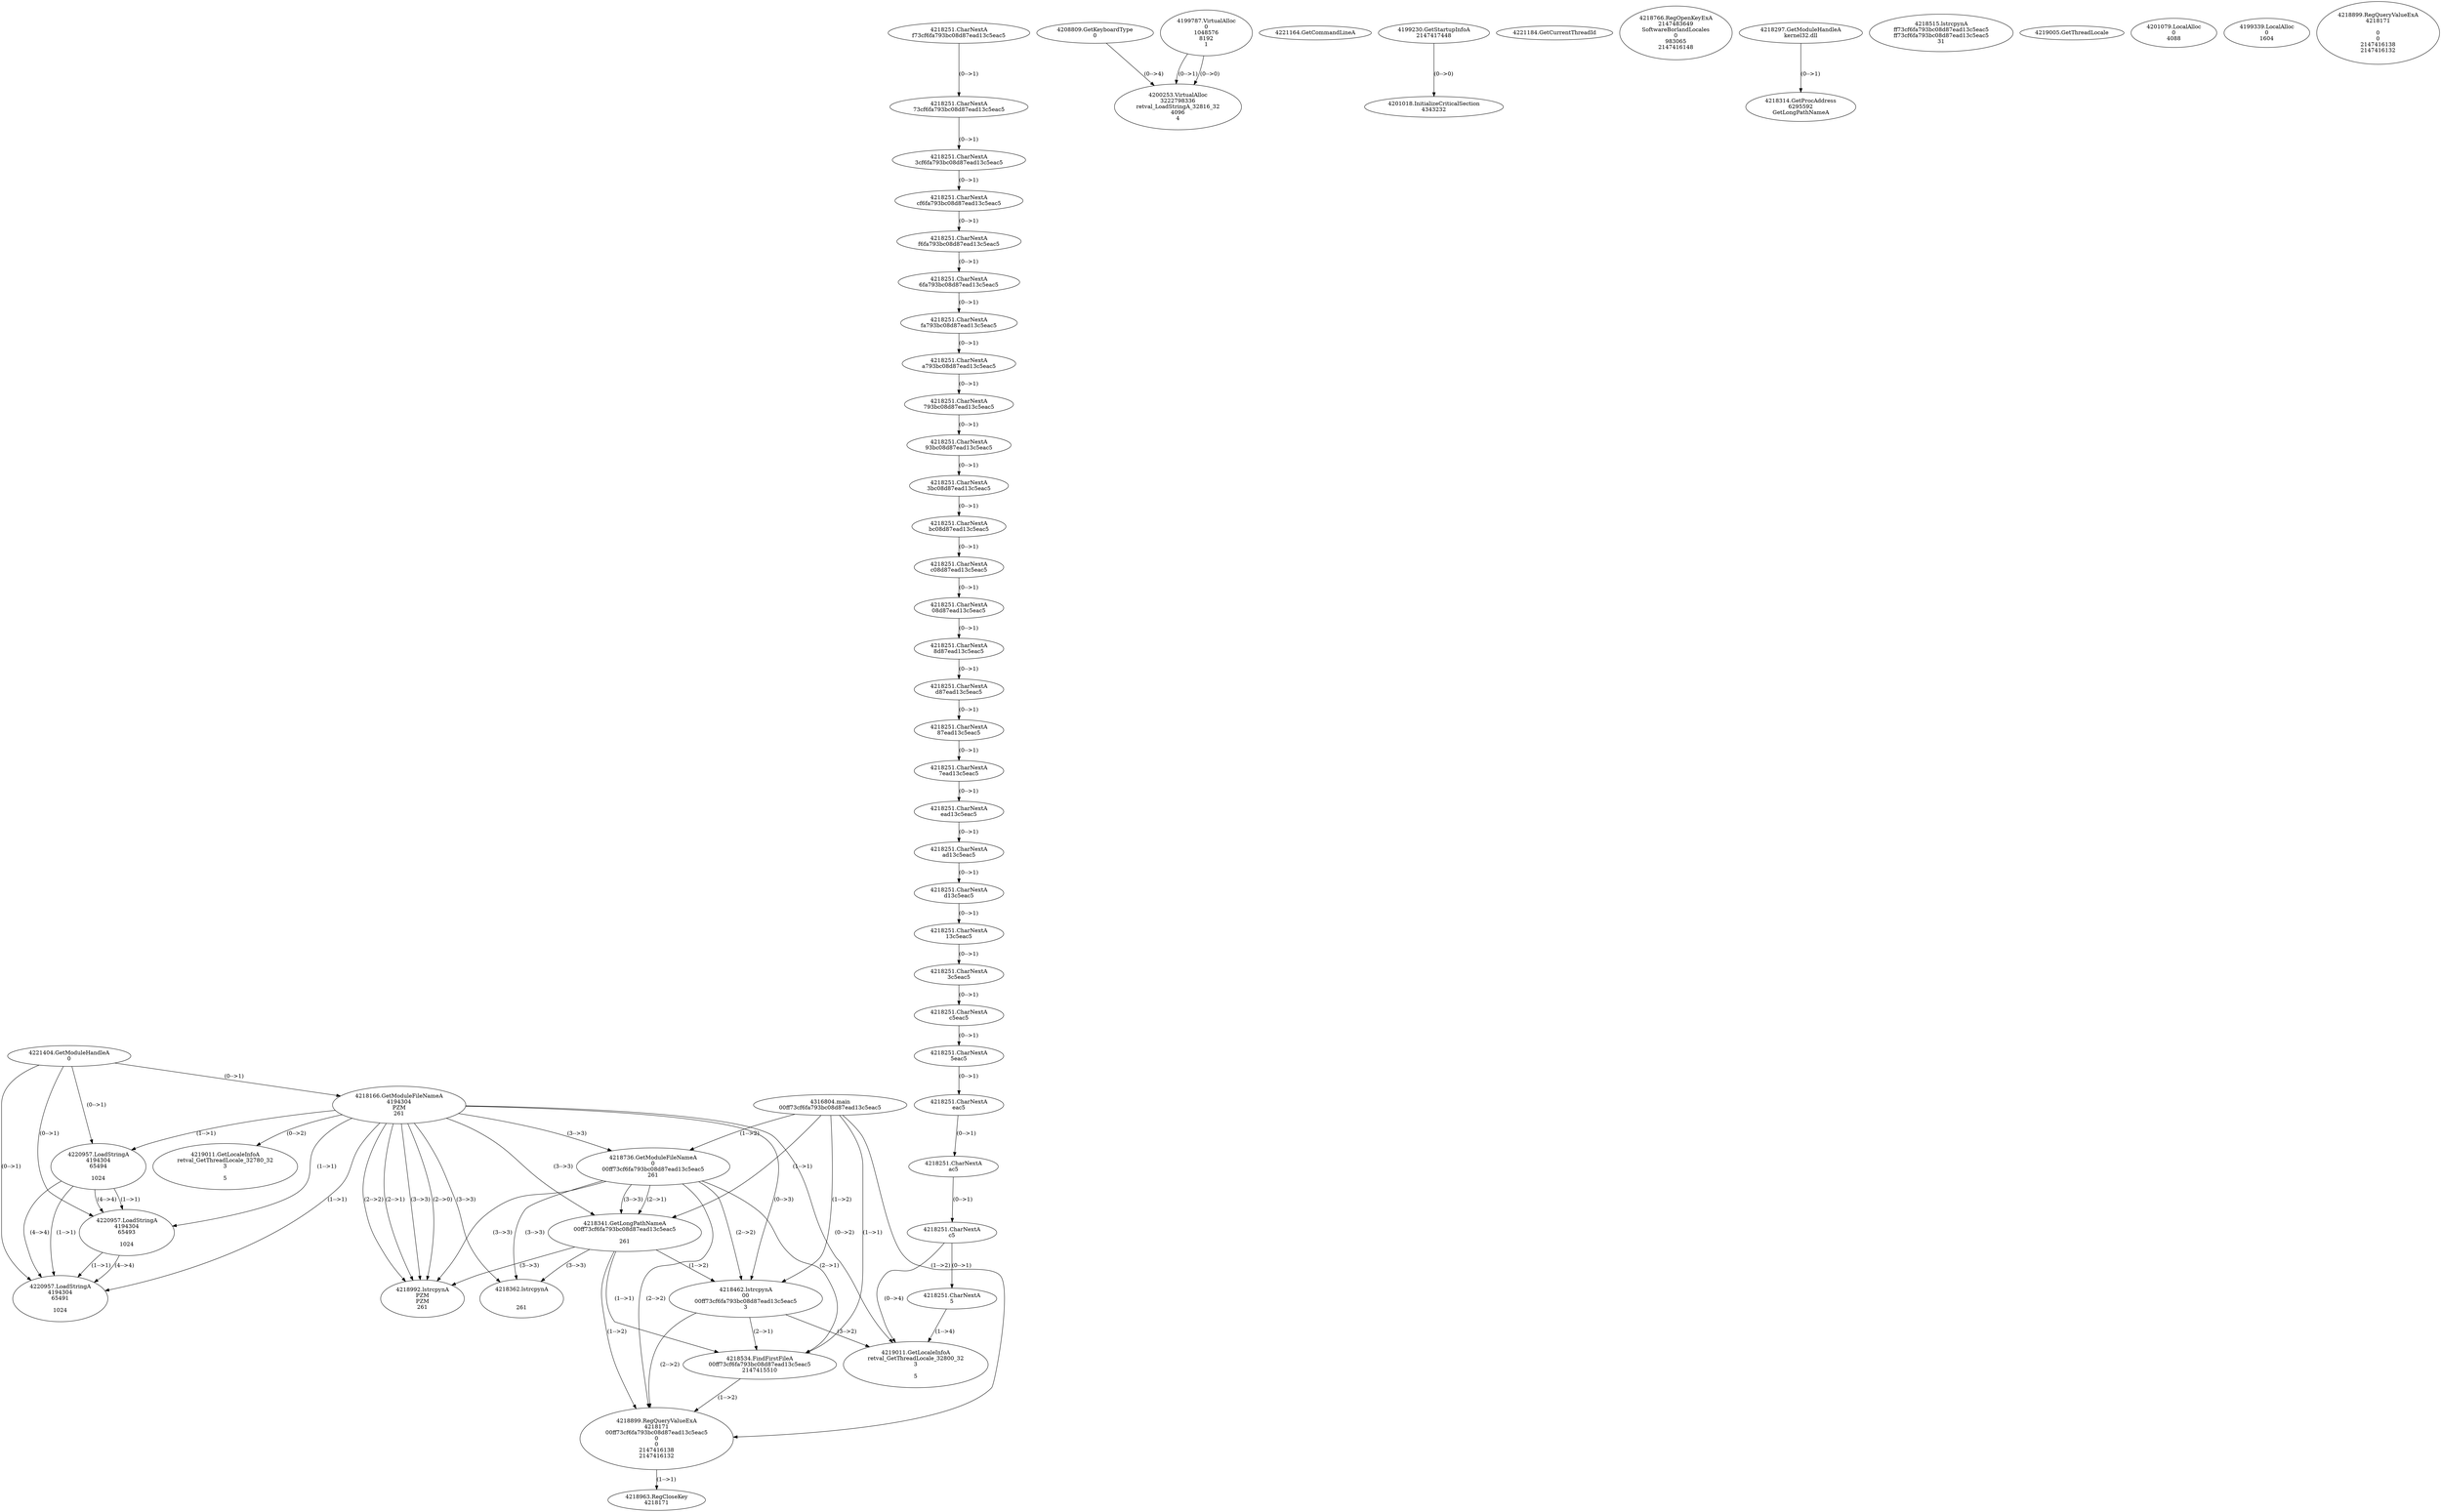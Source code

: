 // Global SCDG with merge call
digraph {
	0 [label="4316804.main
00ff73cf6fa793bc08d87ead13c5eac5"]
	1 [label="4221404.GetModuleHandleA
0"]
	2 [label="4208809.GetKeyboardType
0"]
	3 [label="4221164.GetCommandLineA
"]
	4 [label="4199230.GetStartupInfoA
2147417448"]
	5 [label="4221184.GetCurrentThreadId
"]
	6 [label="4218166.GetModuleFileNameA
4194304
PZM
261"]
	1 -> 6 [label="(0-->1)"]
	7 [label="4218736.GetModuleFileNameA
0
00ff73cf6fa793bc08d87ead13c5eac5
261"]
	0 -> 7 [label="(1-->2)"]
	6 -> 7 [label="(3-->3)"]
	8 [label="4218766.RegOpenKeyExA
2147483649
Software\Borland\Locales
0
983065
2147416148"]
	9 [label="4218297.GetModuleHandleA
kernel32.dll"]
	10 [label="4218314.GetProcAddress
6295592
GetLongPathNameA"]
	9 -> 10 [label="(0-->1)"]
	11 [label="4218341.GetLongPathNameA
00ff73cf6fa793bc08d87ead13c5eac5

261"]
	0 -> 11 [label="(1-->1)"]
	7 -> 11 [label="(2-->1)"]
	6 -> 11 [label="(3-->3)"]
	7 -> 11 [label="(3-->3)"]
	12 [label="4218462.lstrcpynA
00
00ff73cf6fa793bc08d87ead13c5eac5
3"]
	0 -> 12 [label="(1-->2)"]
	7 -> 12 [label="(2-->2)"]
	11 -> 12 [label="(1-->2)"]
	6 -> 12 [label="(0-->3)"]
	13 [label="4218251.CharNextA
f73cf6fa793bc08d87ead13c5eac5"]
	14 [label="4218251.CharNextA
73cf6fa793bc08d87ead13c5eac5"]
	13 -> 14 [label="(0-->1)"]
	15 [label="4218251.CharNextA
3cf6fa793bc08d87ead13c5eac5"]
	14 -> 15 [label="(0-->1)"]
	16 [label="4218251.CharNextA
cf6fa793bc08d87ead13c5eac5"]
	15 -> 16 [label="(0-->1)"]
	17 [label="4218251.CharNextA
f6fa793bc08d87ead13c5eac5"]
	16 -> 17 [label="(0-->1)"]
	18 [label="4218251.CharNextA
6fa793bc08d87ead13c5eac5"]
	17 -> 18 [label="(0-->1)"]
	19 [label="4218251.CharNextA
fa793bc08d87ead13c5eac5"]
	18 -> 19 [label="(0-->1)"]
	20 [label="4218251.CharNextA
a793bc08d87ead13c5eac5"]
	19 -> 20 [label="(0-->1)"]
	21 [label="4218251.CharNextA
793bc08d87ead13c5eac5"]
	20 -> 21 [label="(0-->1)"]
	22 [label="4218251.CharNextA
93bc08d87ead13c5eac5"]
	21 -> 22 [label="(0-->1)"]
	23 [label="4218251.CharNextA
3bc08d87ead13c5eac5"]
	22 -> 23 [label="(0-->1)"]
	24 [label="4218251.CharNextA
bc08d87ead13c5eac5"]
	23 -> 24 [label="(0-->1)"]
	25 [label="4218251.CharNextA
c08d87ead13c5eac5"]
	24 -> 25 [label="(0-->1)"]
	26 [label="4218251.CharNextA
08d87ead13c5eac5"]
	25 -> 26 [label="(0-->1)"]
	27 [label="4218251.CharNextA
8d87ead13c5eac5"]
	26 -> 27 [label="(0-->1)"]
	28 [label="4218251.CharNextA
d87ead13c5eac5"]
	27 -> 28 [label="(0-->1)"]
	29 [label="4218251.CharNextA
87ead13c5eac5"]
	28 -> 29 [label="(0-->1)"]
	30 [label="4218251.CharNextA
7ead13c5eac5"]
	29 -> 30 [label="(0-->1)"]
	31 [label="4218251.CharNextA
ead13c5eac5"]
	30 -> 31 [label="(0-->1)"]
	32 [label="4218251.CharNextA
ad13c5eac5"]
	31 -> 32 [label="(0-->1)"]
	33 [label="4218251.CharNextA
d13c5eac5"]
	32 -> 33 [label="(0-->1)"]
	34 [label="4218251.CharNextA
13c5eac5"]
	33 -> 34 [label="(0-->1)"]
	35 [label="4218251.CharNextA
3c5eac5"]
	34 -> 35 [label="(0-->1)"]
	36 [label="4218251.CharNextA
c5eac5"]
	35 -> 36 [label="(0-->1)"]
	37 [label="4218251.CharNextA
5eac5"]
	36 -> 37 [label="(0-->1)"]
	38 [label="4218251.CharNextA
eac5"]
	37 -> 38 [label="(0-->1)"]
	39 [label="4218251.CharNextA
ac5"]
	38 -> 39 [label="(0-->1)"]
	40 [label="4218251.CharNextA
c5"]
	39 -> 40 [label="(0-->1)"]
	41 [label="4218251.CharNextA
5"]
	40 -> 41 [label="(0-->1)"]
	42 [label="4218515.lstrcpynA
ff73cf6fa793bc08d87ead13c5eac5
ff73cf6fa793bc08d87ead13c5eac5
31"]
	43 [label="4218534.FindFirstFileA
00ff73cf6fa793bc08d87ead13c5eac5
2147415510"]
	0 -> 43 [label="(1-->1)"]
	7 -> 43 [label="(2-->1)"]
	11 -> 43 [label="(1-->1)"]
	12 -> 43 [label="(2-->1)"]
	44 [label="4218899.RegQueryValueExA
4218171
00ff73cf6fa793bc08d87ead13c5eac5
0
0
2147416138
2147416132"]
	0 -> 44 [label="(1-->2)"]
	7 -> 44 [label="(2-->2)"]
	11 -> 44 [label="(1-->2)"]
	12 -> 44 [label="(2-->2)"]
	43 -> 44 [label="(1-->2)"]
	45 [label="4218963.RegCloseKey
4218171"]
	44 -> 45 [label="(1-->1)"]
	46 [label="4218992.lstrcpynA
PZM
PZM
261"]
	6 -> 46 [label="(2-->1)"]
	6 -> 46 [label="(2-->2)"]
	6 -> 46 [label="(3-->3)"]
	7 -> 46 [label="(3-->3)"]
	11 -> 46 [label="(3-->3)"]
	6 -> 46 [label="(2-->0)"]
	47 [label="4219005.GetThreadLocale
"]
	48 [label="4219011.GetLocaleInfoA
retval_GetThreadLocale_32800_32
3

5"]
	6 -> 48 [label="(0-->2)"]
	12 -> 48 [label="(3-->2)"]
	40 -> 48 [label="(0-->4)"]
	41 -> 48 [label="(1-->4)"]
	49 [label="4220957.LoadStringA
4194304
65494

1024"]
	1 -> 49 [label="(0-->1)"]
	6 -> 49 [label="(1-->1)"]
	50 [label="4220957.LoadStringA
4194304
65493

1024"]
	1 -> 50 [label="(0-->1)"]
	6 -> 50 [label="(1-->1)"]
	49 -> 50 [label="(1-->1)"]
	49 -> 50 [label="(4-->4)"]
	51 [label="4220957.LoadStringA
4194304
65491

1024"]
	1 -> 51 [label="(0-->1)"]
	6 -> 51 [label="(1-->1)"]
	49 -> 51 [label="(1-->1)"]
	50 -> 51 [label="(1-->1)"]
	49 -> 51 [label="(4-->4)"]
	50 -> 51 [label="(4-->4)"]
	52 [label="4201018.InitializeCriticalSection
4343232"]
	4 -> 52 [label="(0-->0)"]
	53 [label="4201079.LocalAlloc
0
4088"]
	54 [label="4199787.VirtualAlloc
0
1048576
8192
1"]
	55 [label="4199339.LocalAlloc
0
1604"]
	56 [label="4200253.VirtualAlloc
3222798336
retval_LoadStringA_32816_32
4096
4"]
	54 -> 56 [label="(0-->1)"]
	2 -> 56 [label="(0-->4)"]
	54 -> 56 [label="(0-->0)"]
	57 [label="4218362.lstrcpynA


261"]
	6 -> 57 [label="(3-->3)"]
	7 -> 57 [label="(3-->3)"]
	11 -> 57 [label="(3-->3)"]
	58 [label="4218899.RegQueryValueExA
4218171

0
0
2147416138
2147416132"]
	59 [label="4219011.GetLocaleInfoA
retval_GetThreadLocale_32780_32
3

5"]
	6 -> 59 [label="(0-->2)"]
}
